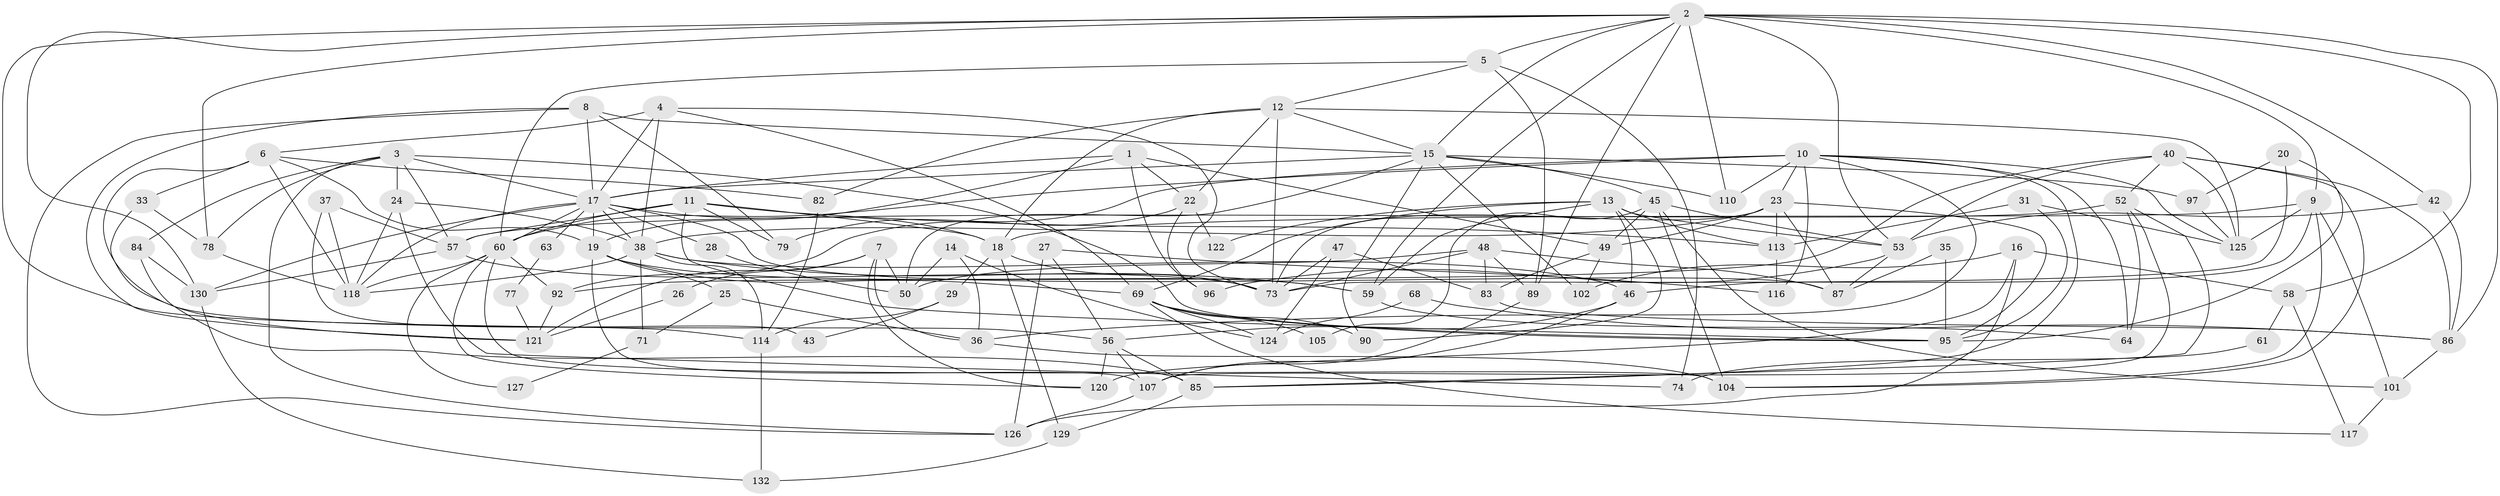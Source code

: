 // original degree distribution, {4: 0.22962962962962963, 5: 0.25925925925925924, 7: 0.037037037037037035, 3: 0.2518518518518518, 2: 0.14074074074074075, 6: 0.08148148148148149}
// Generated by graph-tools (version 1.1) at 2025/18/03/04/25 18:18:52]
// undirected, 94 vertices, 223 edges
graph export_dot {
graph [start="1"]
  node [color=gray90,style=filled];
  1 [super="+21"];
  2 [super="+66+70"];
  3 [super="+103+98"];
  4 [super="+123"];
  5;
  6 [super="+119"];
  7;
  8 [super="+111"];
  9 [super="+81+94"];
  10 [super="+80"];
  11 [super="+51"];
  12;
  13 [super="+133"];
  14;
  15 [super="+41+55"];
  16;
  17 [super="+30"];
  18 [super="+39"];
  19 [super="+32"];
  20;
  22 [super="+128"];
  23 [super="+65"];
  24;
  25;
  26;
  27;
  28;
  29;
  31;
  33 [super="+34"];
  35;
  36;
  37;
  38 [super="+54"];
  40 [super="+44"];
  42;
  43;
  45;
  46;
  47;
  48;
  49;
  50 [super="+91"];
  52;
  53 [super="+108"];
  56;
  57 [super="+67"];
  58;
  59;
  60 [super="+93+72"];
  61;
  63;
  64;
  68;
  69 [super="+75"];
  71;
  73 [super="+134"];
  74;
  77;
  78 [super="+115"];
  79;
  82;
  83;
  84;
  85;
  86 [super="+109"];
  87;
  89;
  90;
  92;
  95;
  96;
  97;
  101;
  102;
  104;
  105;
  107;
  110;
  113;
  114;
  116;
  117;
  118;
  120;
  121;
  122;
  124;
  125;
  126;
  127;
  129;
  130;
  132;
  1 -- 19;
  1 -- 96;
  1 -- 49;
  1 -- 22;
  1 -- 17;
  2 -- 59;
  2 -- 89;
  2 -- 114;
  2 -- 58;
  2 -- 15;
  2 -- 78;
  2 -- 86 [weight=2];
  2 -- 130;
  2 -- 5;
  2 -- 42;
  2 -- 110;
  2 -- 53;
  2 -- 9;
  3 -- 57;
  3 -- 95;
  3 -- 84;
  3 -- 24;
  3 -- 126;
  3 -- 78;
  3 -- 17;
  4 -- 17;
  4 -- 69;
  4 -- 73;
  4 -- 6;
  4 -- 38;
  5 -- 12;
  5 -- 89;
  5 -- 60;
  5 -- 74;
  6 -- 33 [weight=2];
  6 -- 56;
  6 -- 118;
  6 -- 82;
  6 -- 19;
  7 -- 120;
  7 -- 36;
  7 -- 26;
  7 -- 121;
  7 -- 50;
  8 -- 121;
  8 -- 126;
  8 -- 79;
  8 -- 17;
  8 -- 15;
  9 -- 46;
  9 -- 125;
  9 -- 18;
  9 -- 104;
  9 -- 101;
  10 -- 116;
  10 -- 85;
  10 -- 79;
  10 -- 60;
  10 -- 64;
  10 -- 36;
  10 -- 125;
  10 -- 110;
  10 -- 23;
  11 -- 60;
  11 -- 79;
  11 -- 95;
  11 -- 113;
  11 -- 57;
  11 -- 18;
  12 -- 125;
  12 -- 22;
  12 -- 82;
  12 -- 15;
  12 -- 73;
  12 -- 18;
  13 -- 46;
  13 -- 113;
  13 -- 69;
  13 -- 90;
  13 -- 122;
  13 -- 59;
  13 -- 53;
  14 -- 36;
  14 -- 124;
  14 -- 50;
  15 -- 97;
  15 -- 110;
  15 -- 50;
  15 -- 102;
  15 -- 90;
  15 -- 45;
  15 -- 17;
  16 -- 102;
  16 -- 120;
  16 -- 58;
  16 -- 126;
  17 -- 18;
  17 -- 130;
  17 -- 38;
  17 -- 60;
  17 -- 19 [weight=2];
  17 -- 118;
  17 -- 87;
  17 -- 28;
  17 -- 63 [weight=2];
  18 -- 129;
  18 -- 73;
  18 -- 29;
  19 -- 25;
  19 -- 69;
  19 -- 107;
  19 -- 59;
  20 -- 97;
  20 -- 95;
  20 -- 73;
  22 -- 96;
  22 -- 122;
  22 -- 92;
  23 -- 38;
  23 -- 49;
  23 -- 113;
  23 -- 87;
  23 -- 73;
  23 -- 95;
  24 -- 118;
  24 -- 38;
  24 -- 74;
  25 -- 36;
  25 -- 71;
  26 -- 121;
  27 -- 56;
  27 -- 126;
  27 -- 116;
  28 -- 50;
  29 -- 114;
  29 -- 43;
  31 -- 113;
  31 -- 95;
  31 -- 125;
  33 -- 78;
  33 -- 121;
  35 -- 87;
  35 -- 95;
  36 -- 104;
  37 -- 118;
  37 -- 43;
  37 -- 57;
  38 -- 114;
  38 -- 118;
  38 -- 71;
  38 -- 59;
  38 -- 46;
  40 -- 92;
  40 -- 52;
  40 -- 86;
  40 -- 125;
  40 -- 104;
  40 -- 53;
  42 -- 53;
  42 -- 86;
  45 -- 101;
  45 -- 49;
  45 -- 104;
  45 -- 105;
  45 -- 53;
  46 -- 56;
  46 -- 107;
  47 -- 124;
  47 -- 73;
  47 -- 83;
  48 -- 87;
  48 -- 73;
  48 -- 50;
  48 -- 83;
  48 -- 89;
  49 -- 83;
  49 -- 102;
  52 -- 64;
  52 -- 107;
  52 -- 85;
  52 -- 57;
  53 -- 87;
  53 -- 96;
  56 -- 85;
  56 -- 107;
  56 -- 120;
  57 -- 130;
  57 -- 73;
  58 -- 61;
  58 -- 117;
  59 -- 64;
  60 -- 92 [weight=2];
  60 -- 118;
  60 -- 127;
  60 -- 104;
  60 -- 120;
  61 -- 74;
  63 -- 77;
  68 -- 124;
  68 -- 86;
  69 -- 90;
  69 -- 105;
  69 -- 117;
  69 -- 124;
  69 -- 95;
  71 -- 127;
  77 -- 121;
  78 -- 118;
  82 -- 114;
  83 -- 86;
  84 -- 130;
  84 -- 85;
  85 -- 129;
  86 -- 101;
  89 -- 107;
  92 -- 121;
  97 -- 125;
  101 -- 117;
  107 -- 126;
  113 -- 116;
  114 -- 132;
  129 -- 132;
  130 -- 132;
}
